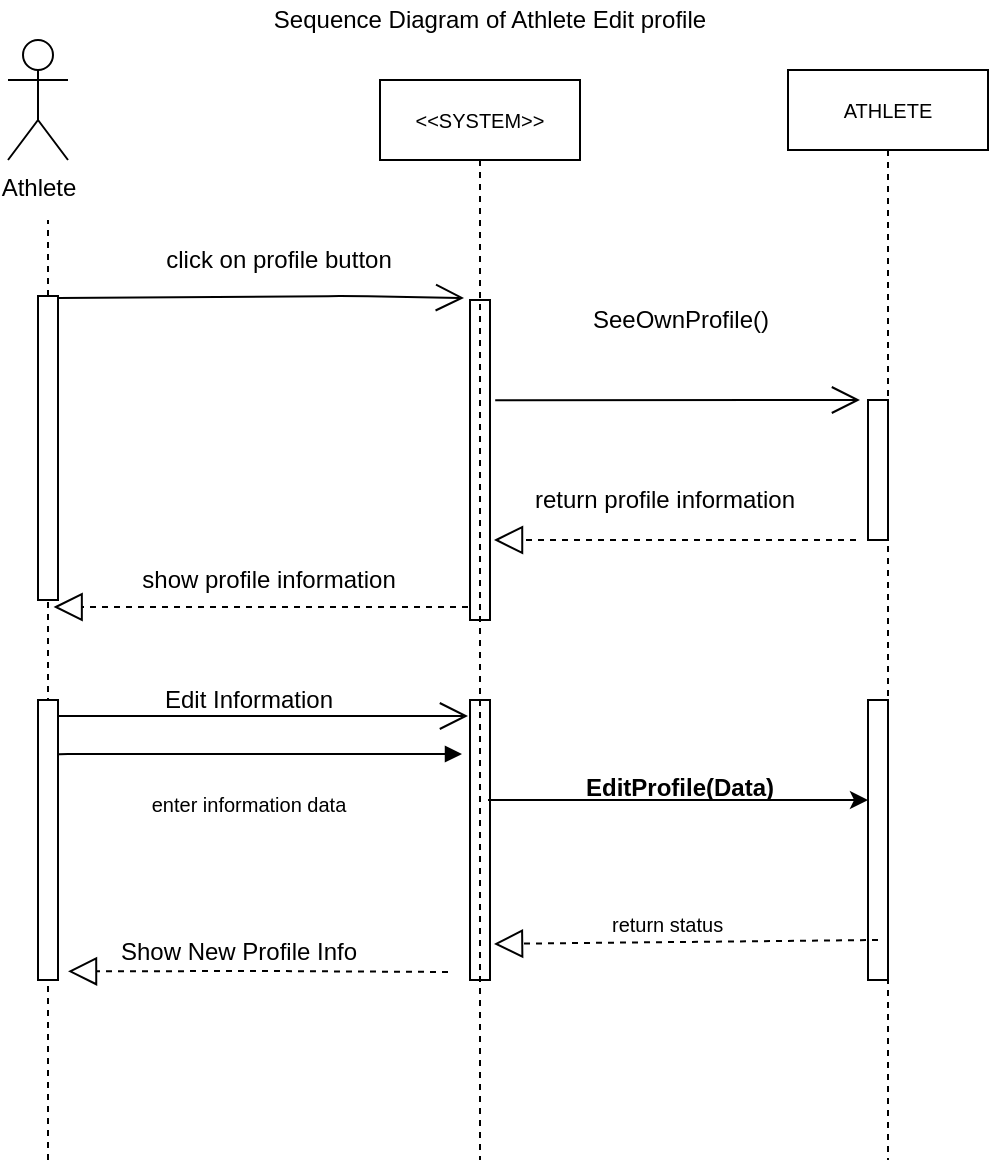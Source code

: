 <mxfile version="12.3.8" type="github" pages="1">
  <diagram id="oCsdgTol-XCLJZPFT3Ee" name="Page-1">
    <mxGraphModel dx="716" dy="378" grid="1" gridSize="10" guides="1" tooltips="1" connect="1" arrows="1" fold="1" page="1" pageScale="1" pageWidth="827" pageHeight="1169" math="0" shadow="0">
      <root>
        <mxCell id="0"/>
        <mxCell id="1" parent="0"/>
        <mxCell id="vgybutC9ZZM_P8MYtKKd-1" value="Athlete" style="shape=umlActor;verticalLabelPosition=bottom;labelBackgroundColor=#ffffff;verticalAlign=top;html=1;" parent="1" vertex="1">
          <mxGeometry x="160" y="40" width="30" height="60" as="geometry"/>
        </mxCell>
        <mxCell id="vgybutC9ZZM_P8MYtKKd-6" value="" style="html=1;points=[];perimeter=orthogonalPerimeter;" parent="1" vertex="1">
          <mxGeometry x="590" y="220" width="10" height="70" as="geometry"/>
        </mxCell>
        <mxCell id="vgybutC9ZZM_P8MYtKKd-10" value="click on profile button" style="text;html=1;align=center;verticalAlign=middle;resizable=0;points=[];;autosize=1;" parent="1" vertex="1">
          <mxGeometry x="230" y="140" width="130" height="20" as="geometry"/>
        </mxCell>
        <mxCell id="vgybutC9ZZM_P8MYtKKd-11" value="" style="endArrow=open;endFill=1;endSize=12;html=1;" parent="1" edge="1">
          <mxGeometry width="160" relative="1" as="geometry">
            <mxPoint x="185" y="169" as="sourcePoint"/>
            <mxPoint x="388" y="169" as="targetPoint"/>
            <Array as="points">
              <mxPoint x="330" y="168"/>
            </Array>
          </mxGeometry>
        </mxCell>
        <mxCell id="vgybutC9ZZM_P8MYtKKd-12" value="" style="endArrow=block;dashed=1;endFill=0;endSize=12;html=1;entryX=1.28;entryY=0.865;entryDx=0;entryDy=0;entryPerimeter=0;" parent="1" edge="1">
          <mxGeometry width="160" relative="1" as="geometry">
            <mxPoint x="390" y="323.5" as="sourcePoint"/>
            <mxPoint x="182.8" y="323.5" as="targetPoint"/>
            <Array as="points"/>
          </mxGeometry>
        </mxCell>
        <mxCell id="vgybutC9ZZM_P8MYtKKd-13" value="show profile information&lt;br&gt;" style="text;html=1;align=center;verticalAlign=middle;resizable=0;points=[];;autosize=1;" parent="1" vertex="1">
          <mxGeometry x="220" y="300" width="140" height="20" as="geometry"/>
        </mxCell>
        <mxCell id="vgybutC9ZZM_P8MYtKKd-15" value="" style="html=1;points=[];perimeter=orthogonalPerimeter;" parent="1" vertex="1">
          <mxGeometry x="391" y="370" width="10" height="140" as="geometry"/>
        </mxCell>
        <mxCell id="vgybutC9ZZM_P8MYtKKd-16" value="" style="endArrow=open;endFill=1;endSize=12;html=1;" parent="1" edge="1">
          <mxGeometry width="160" relative="1" as="geometry">
            <mxPoint x="180" y="378" as="sourcePoint"/>
            <mxPoint x="390" y="378" as="targetPoint"/>
          </mxGeometry>
        </mxCell>
        <mxCell id="vgybutC9ZZM_P8MYtKKd-19" value="" style="endArrow=block;dashed=1;endFill=0;endSize=12;html=1;entryX=1.2;entryY=0.876;entryDx=0;entryDy=0;entryPerimeter=0;" parent="1" edge="1">
          <mxGeometry width="160" relative="1" as="geometry">
            <mxPoint x="380" y="506" as="sourcePoint"/>
            <mxPoint x="190" y="505.66" as="targetPoint"/>
            <Array as="points">
              <mxPoint x="288" y="505.5"/>
            </Array>
          </mxGeometry>
        </mxCell>
        <mxCell id="vgybutC9ZZM_P8MYtKKd-20" value="" style="html=1;points=[];perimeter=orthogonalPerimeter;" parent="1" vertex="1">
          <mxGeometry x="391" y="170" width="10" height="160" as="geometry"/>
        </mxCell>
        <mxCell id="vgybutC9ZZM_P8MYtKKd-29" value="" style="endArrow=open;endFill=1;endSize=12;html=1;exitX=1.26;exitY=0.313;exitDx=0;exitDy=0;exitPerimeter=0;" parent="1" edge="1" source="vgybutC9ZZM_P8MYtKKd-20">
          <mxGeometry width="160" relative="1" as="geometry">
            <mxPoint x="400" y="170" as="sourcePoint"/>
            <mxPoint x="586" y="220" as="targetPoint"/>
          </mxGeometry>
        </mxCell>
        <mxCell id="vgybutC9ZZM_P8MYtKKd-30" value="SeeOwnProfile()" style="text;html=1;align=center;verticalAlign=middle;resizable=0;points=[];;autosize=1;" parent="1" vertex="1">
          <mxGeometry x="446" y="170" width="100" height="20" as="geometry"/>
        </mxCell>
        <mxCell id="vgybutC9ZZM_P8MYtKKd-31" value="" style="endArrow=block;dashed=1;endFill=0;endSize=12;html=1;" parent="1" edge="1">
          <mxGeometry width="160" relative="1" as="geometry">
            <mxPoint x="584" y="290" as="sourcePoint"/>
            <mxPoint x="403" y="290" as="targetPoint"/>
            <Array as="points">
              <mxPoint x="530" y="290"/>
            </Array>
          </mxGeometry>
        </mxCell>
        <mxCell id="vgybutC9ZZM_P8MYtKKd-32" value="return profile information" style="text;html=1;align=center;verticalAlign=middle;resizable=0;points=[];;autosize=1;" parent="1" vertex="1">
          <mxGeometry x="413" y="260" width="150" height="20" as="geometry"/>
        </mxCell>
        <mxCell id="vgybutC9ZZM_P8MYtKKd-33" value="Edit Information" style="text;html=1;align=center;verticalAlign=middle;resizable=0;points=[];;autosize=1;" parent="1" vertex="1">
          <mxGeometry x="230" y="360" width="100" height="20" as="geometry"/>
        </mxCell>
        <mxCell id="vgybutC9ZZM_P8MYtKKd-37" value="Show New Profile Info" style="text;html=1;align=center;verticalAlign=middle;resizable=0;points=[];;autosize=1;" parent="1" vertex="1">
          <mxGeometry x="210" y="486" width="130" height="20" as="geometry"/>
        </mxCell>
        <mxCell id="vgybutC9ZZM_P8MYtKKd-78" value="Sequence Diagram of Athlete Edit profile" style="text;html=1;strokeColor=none;fillColor=none;align=center;verticalAlign=middle;whiteSpace=wrap;rounded=0;" parent="1" vertex="1">
          <mxGeometry x="236" y="20" width="330" height="20" as="geometry"/>
        </mxCell>
        <mxCell id="vgybutC9ZZM_P8MYtKKd-86" value="" style="endArrow=none;dashed=1;html=1;" parent="1" edge="1" source="lP66GtSUZVC1we5ggvun-5">
          <mxGeometry width="50" height="50" relative="1" as="geometry">
            <mxPoint x="180" y="520" as="sourcePoint"/>
            <mxPoint x="180" y="130" as="targetPoint"/>
          </mxGeometry>
        </mxCell>
        <mxCell id="veqq3YdpMVkVWAeEO1rp-2" value="enter information data" style="endArrow=block;endFill=1;html=1;edgeStyle=orthogonalEdgeStyle;align=center;verticalAlign=top;fontSize=10;" parent="1" edge="1">
          <mxGeometry x="-0.018" y="-13" relative="1" as="geometry">
            <mxPoint x="180" y="400" as="sourcePoint"/>
            <mxPoint x="387" y="397" as="targetPoint"/>
            <Array as="points">
              <mxPoint x="180" y="397"/>
            </Array>
            <mxPoint as="offset"/>
          </mxGeometry>
        </mxCell>
        <mxCell id="veqq3YdpMVkVWAeEO1rp-4" value="" style="html=1;points=[];perimeter=orthogonalPerimeter;" parent="1" vertex="1">
          <mxGeometry x="590" y="370" width="10" height="140" as="geometry"/>
        </mxCell>
        <mxCell id="veqq3YdpMVkVWAeEO1rp-10" value="" style="endArrow=block;dashed=1;endFill=0;endSize=12;html=1;fontSize=10;entryX=1.2;entryY=0.871;entryDx=0;entryDy=0;entryPerimeter=0;" parent="1" target="vgybutC9ZZM_P8MYtKKd-15" edge="1">
          <mxGeometry width="160" relative="1" as="geometry">
            <mxPoint x="595" y="490" as="sourcePoint"/>
            <mxPoint x="475" y="490" as="targetPoint"/>
          </mxGeometry>
        </mxCell>
        <mxCell id="veqq3YdpMVkVWAeEO1rp-11" value="return status&#xa;" style="text;strokeColor=none;fillColor=none;align=left;verticalAlign=top;spacingLeft=4;spacingRight=4;overflow=hidden;rotatable=0;points=[[0,0.5],[1,0.5]];portConstraint=eastwest;fontSize=10;" parent="1" vertex="1">
          <mxGeometry x="456" y="470" width="100" height="26" as="geometry"/>
        </mxCell>
        <mxCell id="veqq3YdpMVkVWAeEO1rp-12" value="&amp;lt;&amp;lt;SYSTEM&amp;gt;&amp;gt;" style="shape=umlLifeline;perimeter=lifelinePerimeter;whiteSpace=wrap;html=1;container=1;collapsible=0;recursiveResize=0;outlineConnect=0;fontSize=10;" parent="1" vertex="1">
          <mxGeometry x="346" y="60" width="100" height="540" as="geometry"/>
        </mxCell>
        <mxCell id="lP66GtSUZVC1we5ggvun-4" value="" style="endArrow=classic;html=1;" edge="1" parent="veqq3YdpMVkVWAeEO1rp-12">
          <mxGeometry width="50" height="50" relative="1" as="geometry">
            <mxPoint x="54" y="360" as="sourcePoint"/>
            <mxPoint x="244" y="360" as="targetPoint"/>
          </mxGeometry>
        </mxCell>
        <mxCell id="veqq3YdpMVkVWAeEO1rp-13" value="ATHLETE" style="shape=umlLifeline;perimeter=lifelinePerimeter;whiteSpace=wrap;html=1;container=1;collapsible=0;recursiveResize=0;outlineConnect=0;fontSize=10;" parent="1" vertex="1">
          <mxGeometry x="550" y="55" width="100" height="545" as="geometry"/>
        </mxCell>
        <mxCell id="lP66GtSUZVC1we5ggvun-5" value="" style="html=1;points=[];perimeter=orthogonalPerimeter;" vertex="1" parent="1">
          <mxGeometry x="175" y="168" width="10" height="152" as="geometry"/>
        </mxCell>
        <mxCell id="lP66GtSUZVC1we5ggvun-6" value="" style="endArrow=none;dashed=1;html=1;" edge="1" parent="1" target="lP66GtSUZVC1we5ggvun-5">
          <mxGeometry width="50" height="50" relative="1" as="geometry">
            <mxPoint x="180" y="600" as="sourcePoint"/>
            <mxPoint x="180" y="140" as="targetPoint"/>
          </mxGeometry>
        </mxCell>
        <mxCell id="lP66GtSUZVC1we5ggvun-7" value="" style="html=1;points=[];perimeter=orthogonalPerimeter;" vertex="1" parent="1">
          <mxGeometry x="175" y="370" width="10" height="140" as="geometry"/>
        </mxCell>
        <mxCell id="lP66GtSUZVC1we5ggvun-8" value="EditProfile(Data)" style="text;align=center;fontStyle=1;verticalAlign=middle;spacingLeft=3;spacingRight=3;strokeColor=none;rotatable=0;points=[[0,0.5],[1,0.5]];portConstraint=eastwest;" vertex="1" parent="1">
          <mxGeometry x="456" y="400" width="80" height="26" as="geometry"/>
        </mxCell>
      </root>
    </mxGraphModel>
  </diagram>
</mxfile>
